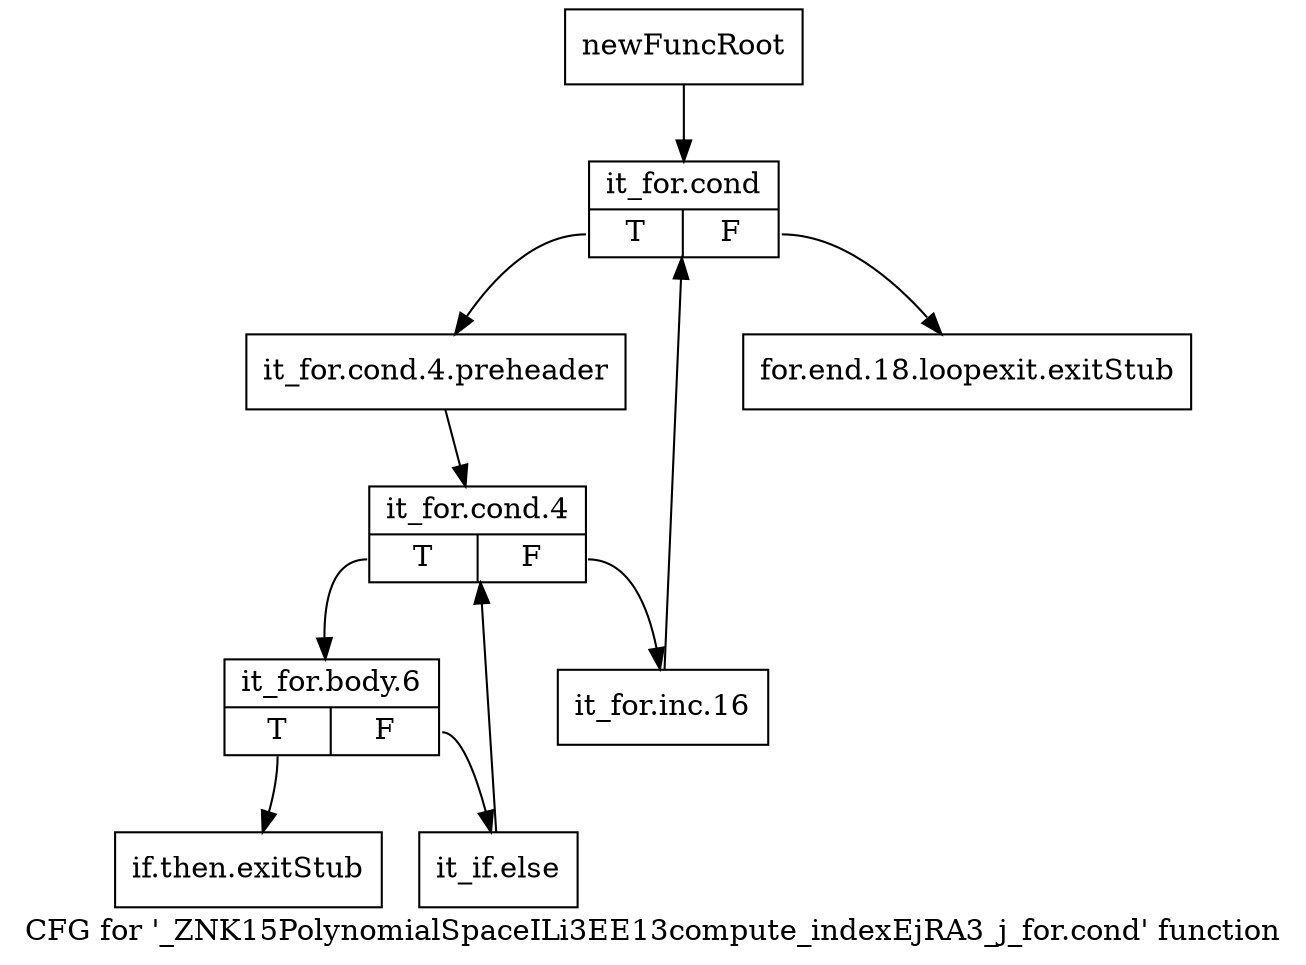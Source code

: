 digraph "CFG for '_ZNK15PolynomialSpaceILi3EE13compute_indexEjRA3_j_for.cond' function" {
	label="CFG for '_ZNK15PolynomialSpaceILi3EE13compute_indexEjRA3_j_for.cond' function";

	Node0x9640370 [shape=record,label="{newFuncRoot}"];
	Node0x9640370 -> Node0x9640460;
	Node0x96403c0 [shape=record,label="{for.end.18.loopexit.exitStub}"];
	Node0x9640410 [shape=record,label="{if.then.exitStub}"];
	Node0x9640460 [shape=record,label="{it_for.cond|{<s0>T|<s1>F}}"];
	Node0x9640460:s0 -> Node0x96404b0;
	Node0x9640460:s1 -> Node0x96403c0;
	Node0x96404b0 [shape=record,label="{it_for.cond.4.preheader}"];
	Node0x96404b0 -> Node0x9640500;
	Node0x9640500 [shape=record,label="{it_for.cond.4|{<s0>T|<s1>F}}"];
	Node0x9640500:s0 -> Node0x96405a0;
	Node0x9640500:s1 -> Node0x9640550;
	Node0x9640550 [shape=record,label="{it_for.inc.16}"];
	Node0x9640550 -> Node0x9640460;
	Node0x96405a0 [shape=record,label="{it_for.body.6|{<s0>T|<s1>F}}"];
	Node0x96405a0:s0 -> Node0x9640410;
	Node0x96405a0:s1 -> Node0x96405f0;
	Node0x96405f0 [shape=record,label="{it_if.else}"];
	Node0x96405f0 -> Node0x9640500;
}

